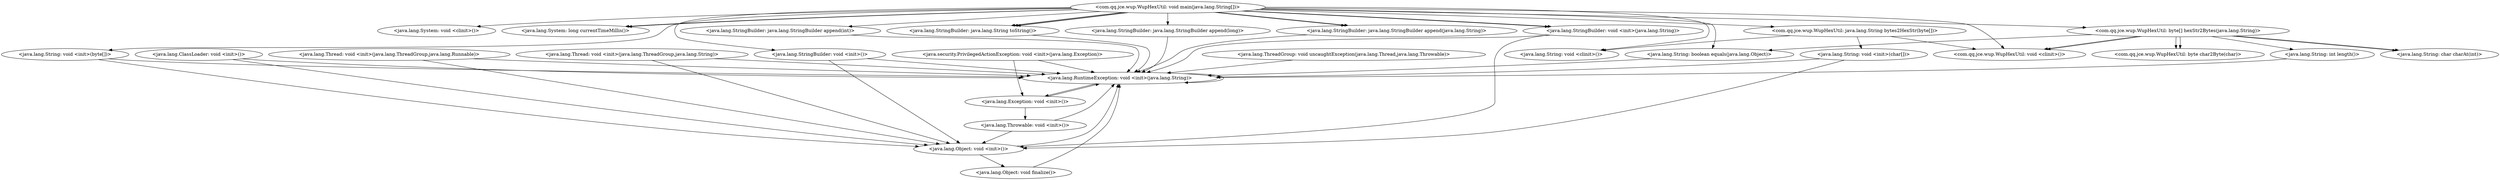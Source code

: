 digraph CallGraph {
"<com.qq.jce.wup.WupHexUtil: void main(java.lang.String[])>" -> "<java.lang.System: void <clinit>()>";
"<com.qq.jce.wup.WupHexUtil: void main(java.lang.String[])>" -> "<java.lang.System: long currentTimeMillis()>";
"<com.qq.jce.wup.WupHexUtil: void main(java.lang.String[])>" -> "<java.lang.StringBuilder: void <init>(java.lang.String)>";
"<com.qq.jce.wup.WupHexUtil: void main(java.lang.String[])>" -> "<java.lang.StringBuilder: void <init>(java.lang.String)>";
"<com.qq.jce.wup.WupHexUtil: void main(java.lang.String[])>" -> "<java.lang.String: void <init>(byte[])>";
"<com.qq.jce.wup.WupHexUtil: void main(java.lang.String[])>" -> "<com.qq.jce.wup.WupHexUtil: byte[] hexStr2Bytes(java.lang.String)>";
"<com.qq.jce.wup.WupHexUtil: void main(java.lang.String[])>" -> "<com.qq.jce.wup.WupHexUtil: java.lang.String bytes2HexStr(byte[])>";
"<com.qq.jce.wup.WupHexUtil: void main(java.lang.String[])>" -> "<java.lang.StringBuilder: void <init>()>";
"<com.qq.jce.wup.WupHexUtil: void main(java.lang.String[])>" -> "<java.lang.System: long currentTimeMillis()>";
"<com.qq.jce.wup.WupHexUtil: void main(java.lang.String[])>" -> "<java.lang.String: void <clinit>()>";
"<com.qq.jce.wup.WupHexUtil: void main(java.lang.String[])>" -> "<com.qq.jce.wup.WupHexUtil: void <clinit>()>";
"<java.lang.ThreadGroup: void uncaughtException(java.lang.Thread,java.lang.Throwable)>" -> "<java.lang.RuntimeException: void <init>(java.lang.String)>";
"<java.lang.ClassLoader: void <init>()>" -> "<java.lang.Object: void <init>()>";
"<java.lang.ClassLoader: void <init>()>" -> "<java.lang.RuntimeException: void <init>(java.lang.String)>";
"<java.security.PrivilegedActionException: void <init>(java.lang.Exception)>" -> "<java.lang.Exception: void <init>()>";
"<java.security.PrivilegedActionException: void <init>(java.lang.Exception)>" -> "<java.lang.RuntimeException: void <init>(java.lang.String)>";
"<java.lang.Thread: void <init>(java.lang.ThreadGroup,java.lang.Runnable)>" -> "<java.lang.Object: void <init>()>";
"<java.lang.Thread: void <init>(java.lang.ThreadGroup,java.lang.Runnable)>" -> "<java.lang.RuntimeException: void <init>(java.lang.String)>";
"<java.lang.Thread: void <init>(java.lang.ThreadGroup,java.lang.String)>" -> "<java.lang.Object: void <init>()>";
"<java.lang.Thread: void <init>(java.lang.ThreadGroup,java.lang.String)>" -> "<java.lang.RuntimeException: void <init>(java.lang.String)>";
"<java.lang.StringBuilder: void <init>(java.lang.String)>" -> "<java.lang.Object: void <init>()>";
"<java.lang.StringBuilder: void <init>(java.lang.String)>" -> "<java.lang.RuntimeException: void <init>(java.lang.String)>";
"<java.lang.String: void <init>(byte[])>" -> "<java.lang.Object: void <init>()>";
"<java.lang.String: void <init>(byte[])>" -> "<java.lang.RuntimeException: void <init>(java.lang.String)>";
"<com.qq.jce.wup.WupHexUtil: byte[] hexStr2Bytes(java.lang.String)>" -> "<com.qq.jce.wup.WupHexUtil: void <clinit>()>";
"<com.qq.jce.wup.WupHexUtil: byte[] hexStr2Bytes(java.lang.String)>" -> "<com.qq.jce.wup.WupHexUtil: byte char2Byte(char)>";
"<com.qq.jce.wup.WupHexUtil: byte[] hexStr2Bytes(java.lang.String)>" -> "<com.qq.jce.wup.WupHexUtil: byte char2Byte(char)>";
"<com.qq.jce.wup.WupHexUtil: byte[] hexStr2Bytes(java.lang.String)>" -> "<com.qq.jce.wup.WupHexUtil: void <clinit>()>";
"<com.qq.jce.wup.WupHexUtil: java.lang.String bytes2HexStr(byte[])>" -> "<com.qq.jce.wup.WupHexUtil: void <clinit>()>";
"<com.qq.jce.wup.WupHexUtil: java.lang.String bytes2HexStr(byte[])>" -> "<java.lang.String: void <init>(char[])>";
"<com.qq.jce.wup.WupHexUtil: java.lang.String bytes2HexStr(byte[])>" -> "<java.lang.String: void <clinit>()>";
"<java.lang.StringBuilder: void <init>()>" -> "<java.lang.Object: void <init>()>";
"<java.lang.StringBuilder: void <init>()>" -> "<java.lang.RuntimeException: void <init>(java.lang.String)>";
"<java.lang.RuntimeException: void <init>(java.lang.String)>" -> "<java.lang.Exception: void <init>()>";
"<java.lang.RuntimeException: void <init>(java.lang.String)>" -> "<java.lang.RuntimeException: void <init>(java.lang.String)>";
"<java.lang.Object: void <init>()>" -> "<java.lang.Object: void finalize()>";
"<java.lang.Object: void <init>()>" -> "<java.lang.RuntimeException: void <init>(java.lang.String)>";
"<java.lang.Exception: void <init>()>" -> "<java.lang.Throwable: void <init>()>";
"<java.lang.Exception: void <init>()>" -> "<java.lang.RuntimeException: void <init>(java.lang.String)>";
"<java.lang.String: void <init>(char[])>" -> "<java.lang.Object: void <init>()>";
"<java.lang.String: void <init>(char[])>" -> "<java.lang.RuntimeException: void <init>(java.lang.String)>";
"<java.lang.Object: void finalize()>" -> "<java.lang.RuntimeException: void <init>(java.lang.String)>";
"<java.lang.Throwable: void <init>()>" -> "<java.lang.Object: void <init>()>";
"<java.lang.Throwable: void <init>()>" -> "<java.lang.RuntimeException: void <init>(java.lang.String)>";
"<com.qq.jce.wup.WupHexUtil: void main(java.lang.String[])>" -> "<java.lang.String: boolean equals(java.lang.Object)>";
"<java.lang.String: boolean equals(java.lang.Object)>" -> "<java.lang.RuntimeException: void <init>(java.lang.String)>";
"<com.qq.jce.wup.WupHexUtil: byte[] hexStr2Bytes(java.lang.String)>" -> "<java.lang.String: boolean equals(java.lang.Object)>";
"<com.qq.jce.wup.WupHexUtil: byte[] hexStr2Bytes(java.lang.String)>" -> "<java.lang.String: int length()>";
"<com.qq.jce.wup.WupHexUtil: byte[] hexStr2Bytes(java.lang.String)>" -> "<java.lang.String: char charAt(int)>";
"<com.qq.jce.wup.WupHexUtil: byte[] hexStr2Bytes(java.lang.String)>" -> "<java.lang.String: char charAt(int)>";
"<java.lang.String: int length()>" -> "<java.lang.RuntimeException: void <init>(java.lang.String)>";
"<com.qq.jce.wup.WupHexUtil: void main(java.lang.String[])>" -> "<java.lang.StringBuilder: java.lang.StringBuilder append(java.lang.String)>";
"<com.qq.jce.wup.WupHexUtil: void main(java.lang.String[])>" -> "<java.lang.StringBuilder: java.lang.StringBuilder append(int)>";
"<com.qq.jce.wup.WupHexUtil: void main(java.lang.String[])>" -> "<java.lang.StringBuilder: java.lang.String toString()>";
"<com.qq.jce.wup.WupHexUtil: void main(java.lang.String[])>" -> "<java.lang.StringBuilder: java.lang.StringBuilder append(java.lang.String)>";
"<com.qq.jce.wup.WupHexUtil: void main(java.lang.String[])>" -> "<java.lang.StringBuilder: java.lang.String toString()>";
"<com.qq.jce.wup.WupHexUtil: void main(java.lang.String[])>" -> "<java.lang.StringBuilder: java.lang.StringBuilder append(long)>";
"<com.qq.jce.wup.WupHexUtil: void main(java.lang.String[])>" -> "<java.lang.StringBuilder: java.lang.String toString()>";
"<java.lang.StringBuilder: java.lang.StringBuilder append(java.lang.String)>" -> "<java.lang.RuntimeException: void <init>(java.lang.String)>";
"<java.lang.StringBuilder: java.lang.StringBuilder append(int)>" -> "<java.lang.RuntimeException: void <init>(java.lang.String)>";
"<java.lang.StringBuilder: java.lang.String toString()>" -> "<java.lang.RuntimeException: void <init>(java.lang.String)>";
"<java.lang.StringBuilder: java.lang.StringBuilder append(long)>" -> "<java.lang.RuntimeException: void <init>(java.lang.String)>";
}
